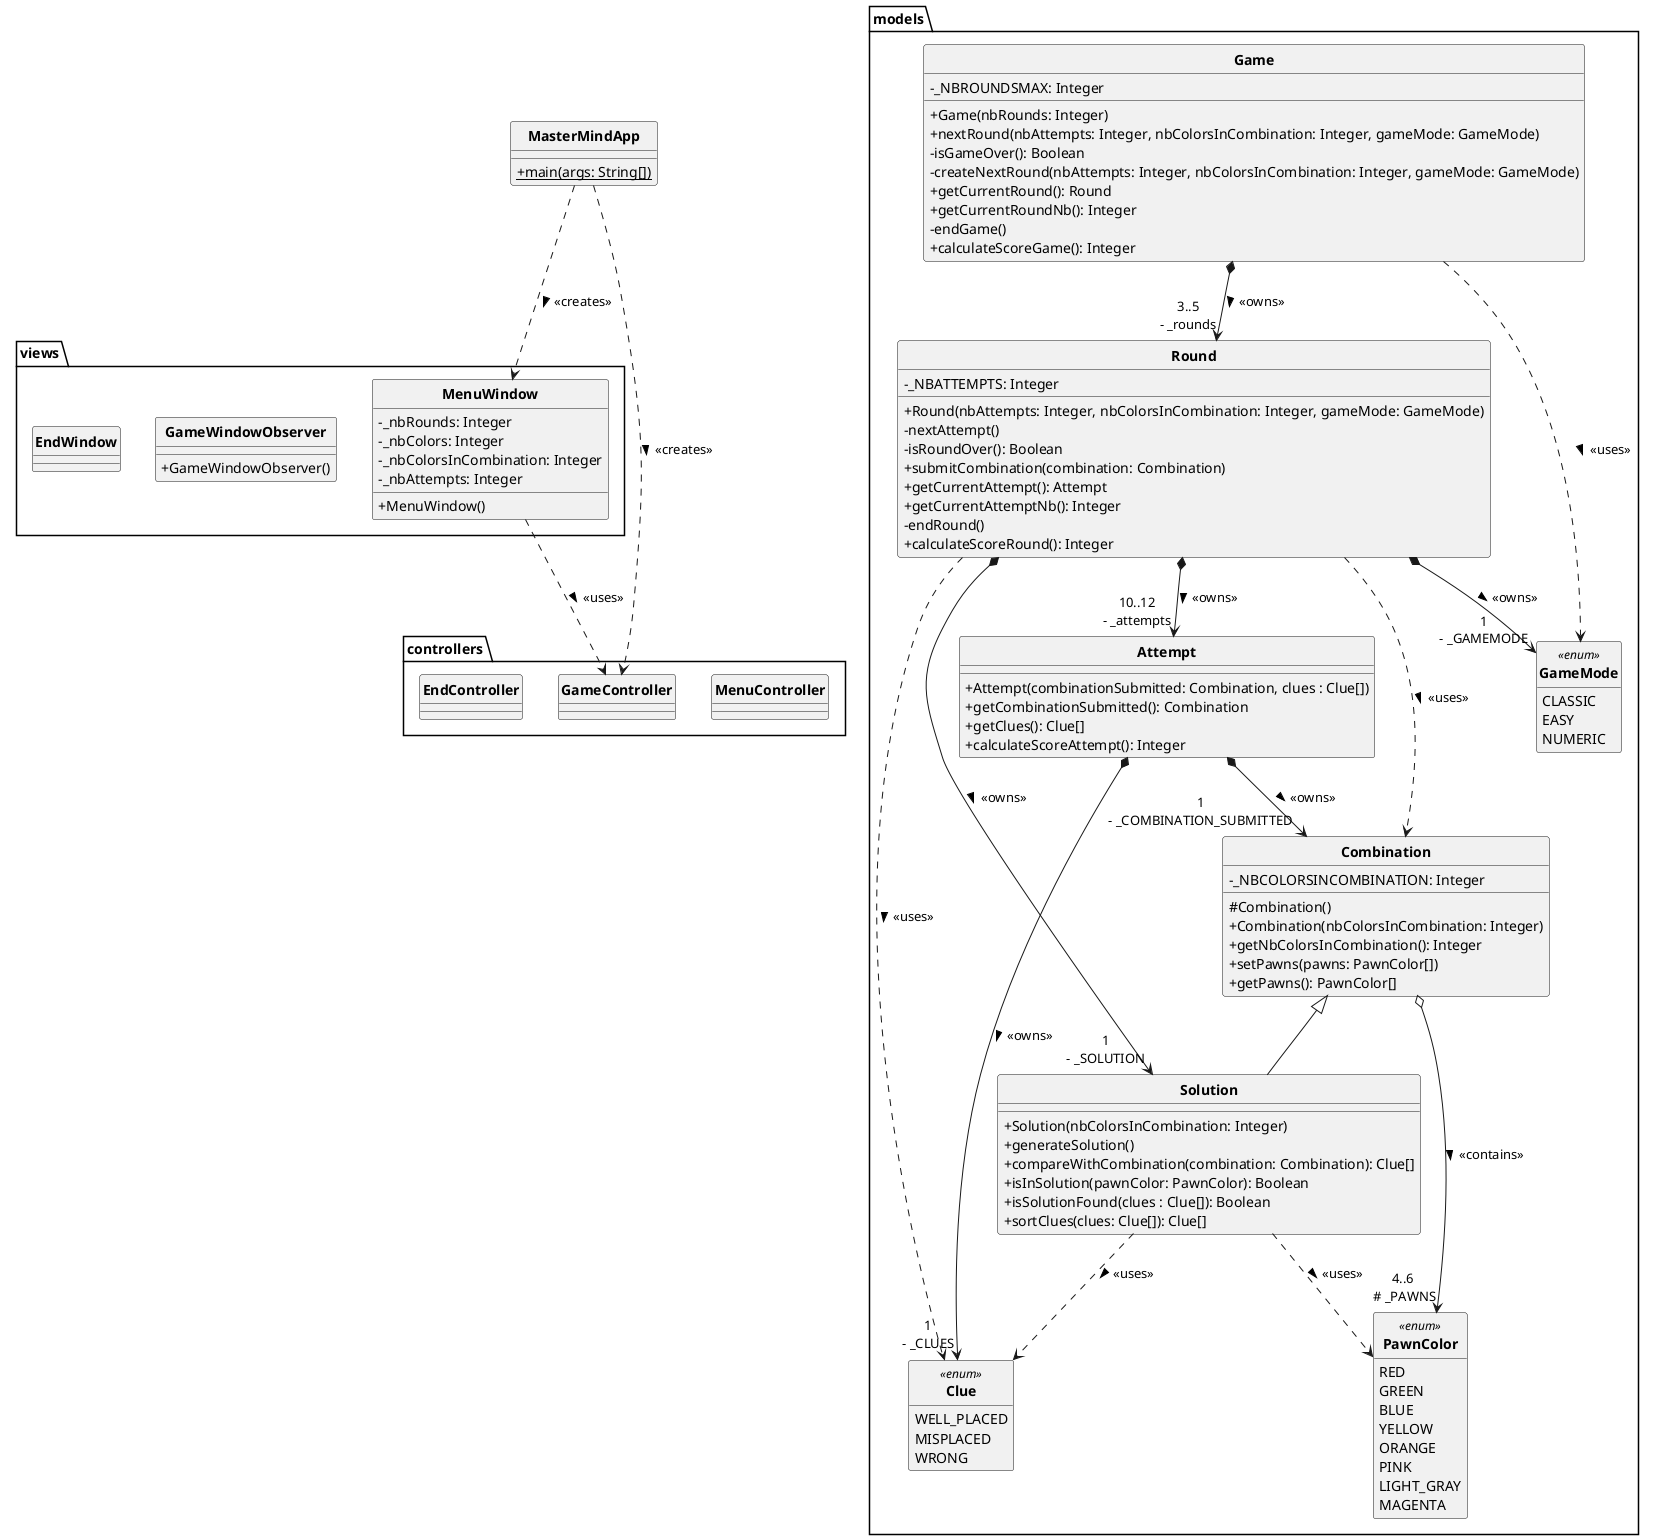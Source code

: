 @startuml

skinparam style strictuml
skinparam classAttributeIconSize 0
skinparam classFontStyle Bold
hide enum methods
hide interface attributes

class MasterMindApp {
    + {static} main(args: String[])
}

package views {
    class MenuWindow {
        - _nbRounds: Integer
        - _nbColors: Integer
        - _nbColorsInCombination: Integer
        - _nbAttempts: Integer
        + MenuWindow()
    }
    class GameWindowObserver {
        + GameWindowObserver()
    }
    class EndWindow {}
}

package controllers {
    class MenuController {}
    class GameController {}
    class EndController {}
}

package models {
    class Game {
        - _NBROUNDSMAX: Integer
        + Game(nbRounds: Integer)
        + nextRound(nbAttempts: Integer, nbColorsInCombination: Integer, gameMode: GameMode)
        - isGameOver(): Boolean
        - createNextRound(nbAttempts: Integer, nbColorsInCombination: Integer, gameMode: GameMode)
        + getCurrentRound(): Round
        + getCurrentRoundNb(): Integer
        - endGame()
        + calculateScoreGame(): Integer
    }
    class Round {
        - _NBATTEMPTS: Integer
        + Round(nbAttempts: Integer, nbColorsInCombination: Integer, gameMode: GameMode)
        - nextAttempt()
        - isRoundOver(): Boolean
        + submitCombination(combination: Combination)
        + getCurrentAttempt(): Attempt
        + getCurrentAttemptNb(): Integer
        - endRound()
        + calculateScoreRound(): Integer
    }
    class Combination {
        - _NBCOLORSINCOMBINATION: Integer
        # Combination()
        + Combination(nbColorsInCombination: Integer)
        + getNbColorsInCombination(): Integer
        + setPawns(pawns: PawnColor[])
        + getPawns(): PawnColor[]
    }
    class Solution extends Combination {
        + Solution(nbColorsInCombination: Integer)
        + generateSolution()
        + compareWithCombination(combination: Combination): Clue[]
        + isInSolution(pawnColor: PawnColor): Boolean
        + isSolutionFound(clues : Clue[]): Boolean
        + sortClues(clues: Clue[]): Clue[]
    }
    class Attempt {
        + Attempt(combinationSubmitted: Combination, clues : Clue[])
        + getCombinationSubmitted(): Combination
        + getClues(): Clue[]
        + calculateScoreAttempt(): Integer
    }

    enum PawnColor <<enum>> {
        RED
        GREEN
        BLUE
        YELLOW
        ORANGE
        PINK
        LIGHT_GRAY
        MAGENTA
    }
    enum GameMode <<enum>> {
        CLASSIC
        EASY
        NUMERIC
    }
    enum Clue <<enum>> {
        WELL_PLACED
        MISPLACED
        WRONG
    }
}

'Relations

'MasterMindApp
MasterMindApp ..> MenuWindow : > <<creates>>
MasterMindApp ..> GameController : > <<creates>>

'Views

'MenuWindow
MenuWindow ..> GameController : > <<uses>>

'GameWindowObserver
'GameWindow ..> GameController : > <<selects>>

'EndWindow
'EndWindow ..> EndController : > <<selects>>

'Controllers

'GameController
'GameController o--> "1\n- _game" Game : > <<handles>>

'Models

'Game
Game *--> "3..5\n- _rounds" Round : > <<owns>>
Game ..> GameMode : > <<uses>>

'Round
Round *--> "1\n- _SOLUTION" Solution : > <<owns>>
Round *--> "10..12\n- _attempts" Attempt : > <<owns>>
Round *--> "1\n- _GAMEMODE" GameMode : > <<owns>>
Round ..> Combination : > <<uses>>
Round ..> Clue : > <<uses>>

'Combination
Combination o--> "4..6\n # _PAWNS" PawnColor : > <<contains>>

'Solution
Solution ..> PawnColor : > <<uses>>
Solution ..> Clue : > <<uses>>

'Attempt
Attempt *--> "1\n- _COMBINATION_SUBMITTED" Combination : > <<owns>>
Attempt *--> "1\n- _CLUES" Clue : > <<owns>>

@enduml